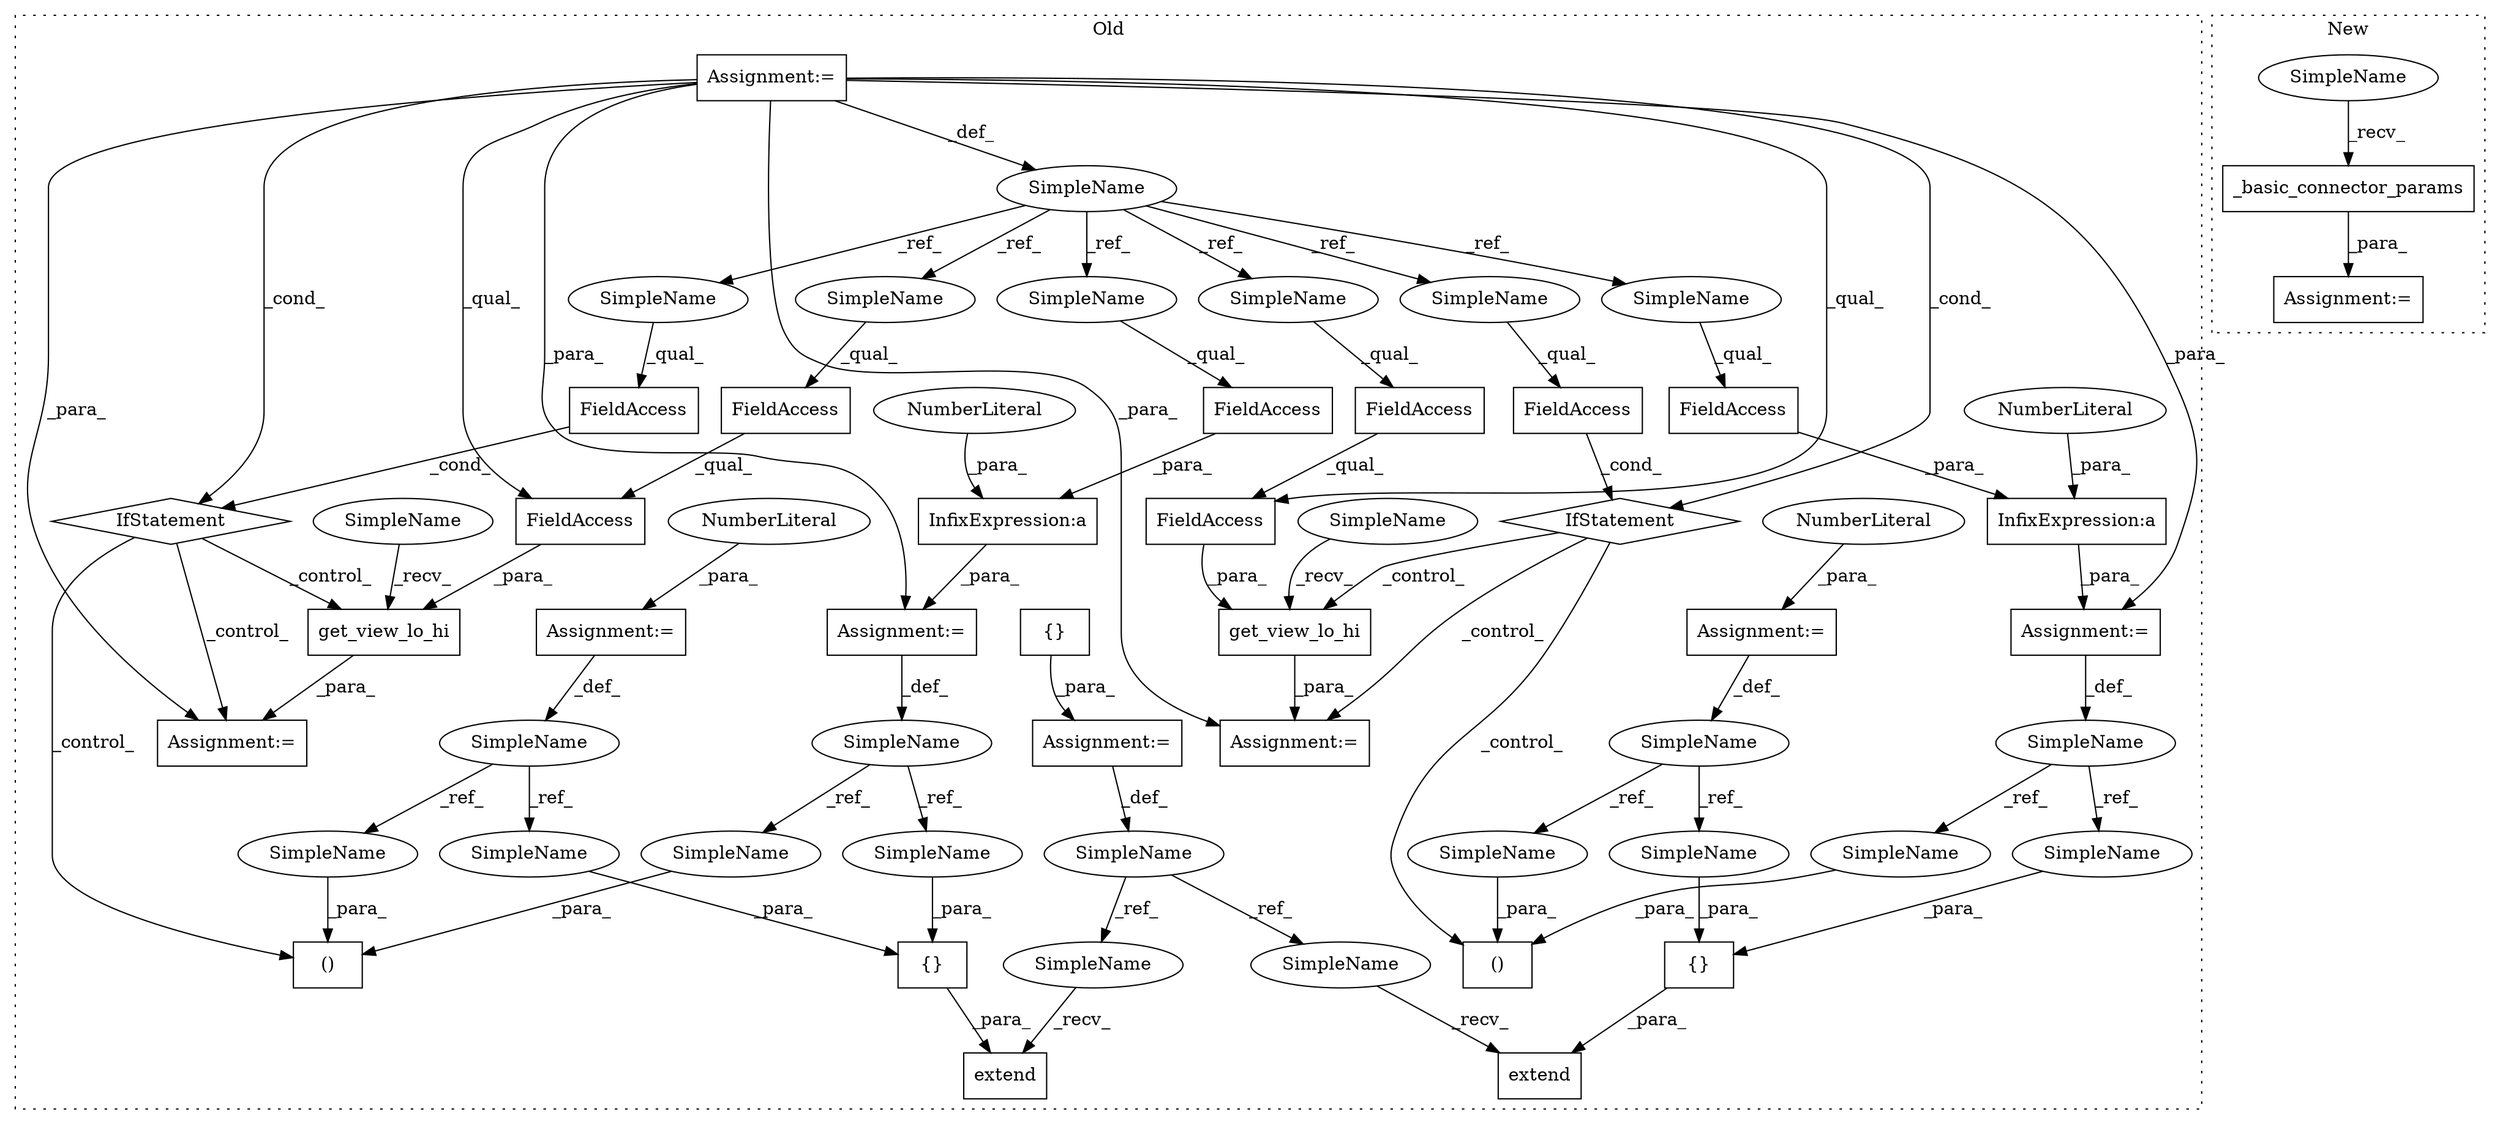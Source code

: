 digraph G {
subgraph cluster0 {
1 [label="extend" a="32" s="7019,7062" l="7,1" shape="box"];
3 [label="InfixExpression:a" a="27" s="6843" l="3" shape="box"];
4 [label="()" a="106" s="6903" l="37" shape="box"];
5 [label="{}" a="4" s="7035,7061" l="1,1" shape="box"];
6 [label="NumberLiteral" a="34" s="6846" l="1" shape="ellipse"];
7 [label="{}" a="4" s="6496" l="2" shape="box"];
8 [label="extend" a="32" s="6734,6775" l="7,1" shape="box"];
9 [label="InfixExpression:a" a="27" s="6562" l="3" shape="box"];
10 [label="()" a="106" s="6621" l="35" shape="box"];
11 [label="NumberLiteral" a="34" s="6565" l="1" shape="ellipse"];
12 [label="{}" a="4" s="6750,6774" l="1,1" shape="box"];
13 [label="FieldAccess" a="22" s="6816" l="27" shape="box"];
14 [label="SimpleName" a="42" s="6462" l="12" shape="ellipse"];
15 [label="FieldAccess" a="22" s="6536" l="26" shape="box"];
16 [label="FieldAccess" a="22" s="6678" l="27" shape="box"];
17 [label="FieldAccess" a="22" s="6678" l="36" shape="box"];
18 [label="FieldAccess" a="22" s="6962" l="28" shape="box"];
19 [label="FieldAccess" a="22" s="6962" l="37" shape="box"];
20 [label="FieldAccess" a="22" s="6858" l="28" shape="box"];
21 [label="FieldAccess" a="22" s="6577" l="27" shape="box"];
22 [label="IfStatement" a="25" s="6573,6604" l="4,2" shape="diamond"];
23 [label="get_view_lo_hi" a="32" s="6947,6999" l="15,1" shape="box"];
24 [label="get_view_lo_hi" a="32" s="6663,6714" l="15,1" shape="box"];
25 [label="IfStatement" a="25" s="6854,6886" l="4,2" shape="diamond"];
26 [label="SimpleName" a="42" s="6480" l="6" shape="ellipse"];
27 [label="SimpleName" a="42" s="6523" l="11" shape="ellipse"];
28 [label="SimpleName" a="42" s="6802" l="12" shape="ellipse"];
29 [label="SimpleName" a="42" s="6782" l="12" shape="ellipse"];
30 [label="SimpleName" a="42" s="6504" l="11" shape="ellipse"];
32 [label="Assignment:=" a="7" s="6486" l="1" shape="box"];
33 [label="Assignment:=" a="7" s="6462" l="12" shape="box"];
34 [label="Assignment:=" a="7" s="6656" l="2" shape="box"];
35 [label="Assignment:=" a="7" s="6794" l="1" shape="box"];
36 [label="NumberLiteral" a="34" s="6795" l="1" shape="ellipse"];
37 [label="Assignment:=" a="7" s="6515" l="1" shape="box"];
38 [label="NumberLiteral" a="34" s="6516" l="1" shape="ellipse"];
39 [label="Assignment:=" a="7" s="6814" l="1" shape="box"];
40 [label="Assignment:=" a="7" s="6940" l="2" shape="box"];
41 [label="Assignment:=" a="7" s="6534" l="1" shape="box"];
42 [label="SimpleName" a="42" s="6763" l="11" shape="ellipse"];
43 [label="SimpleName" a="42" s="6645" l="11" shape="ellipse"];
44 [label="SimpleName" a="42" s="7036" l="12" shape="ellipse"];
45 [label="SimpleName" a="42" s="6903" l="12" shape="ellipse"];
46 [label="SimpleName" a="42" s="6751" l="11" shape="ellipse"];
47 [label="SimpleName" a="42" s="6621" l="11" shape="ellipse"];
48 [label="SimpleName" a="42" s="7049" l="12" shape="ellipse"];
49 [label="SimpleName" a="42" s="6928" l="12" shape="ellipse"];
50 [label="SimpleName" a="42" s="6942" l="4" shape="ellipse"];
51 [label="SimpleName" a="42" s="6658" l="4" shape="ellipse"];
52 [label="SimpleName" a="42" s="6727" l="6" shape="ellipse"];
53 [label="SimpleName" a="42" s="7012" l="6" shape="ellipse"];
55 [label="SimpleName" a="42" s="6962" l="12" shape="ellipse"];
56 [label="SimpleName" a="42" s="6678" l="12" shape="ellipse"];
57 [label="SimpleName" a="42" s="6816" l="12" shape="ellipse"];
58 [label="SimpleName" a="42" s="6536" l="12" shape="ellipse"];
59 [label="SimpleName" a="42" s="6577" l="12" shape="ellipse"];
60 [label="SimpleName" a="42" s="6858" l="12" shape="ellipse"];
label = "Old";
style="dotted";
}
subgraph cluster1 {
2 [label="_basic_connector_params" a="32" s="6382,6418" l="24,1" shape="box"];
31 [label="Assignment:=" a="7" s="6376" l="1" shape="box"];
54 [label="SimpleName" a="42" s="6377" l="4" shape="ellipse"];
label = "New";
style="dotted";
}
2 -> 31 [label="_para_"];
3 -> 39 [label="_para_"];
5 -> 1 [label="_para_"];
6 -> 3 [label="_para_"];
7 -> 32 [label="_para_"];
9 -> 41 [label="_para_"];
11 -> 9 [label="_para_"];
12 -> 8 [label="_para_"];
13 -> 3 [label="_para_"];
14 -> 58 [label="_ref_"];
14 -> 55 [label="_ref_"];
14 -> 56 [label="_ref_"];
14 -> 57 [label="_ref_"];
14 -> 59 [label="_ref_"];
14 -> 60 [label="_ref_"];
15 -> 9 [label="_para_"];
16 -> 17 [label="_qual_"];
17 -> 24 [label="_para_"];
18 -> 19 [label="_qual_"];
19 -> 23 [label="_para_"];
20 -> 25 [label="_cond_"];
21 -> 22 [label="_cond_"];
22 -> 10 [label="_control_"];
22 -> 24 [label="_control_"];
22 -> 34 [label="_control_"];
23 -> 40 [label="_para_"];
24 -> 34 [label="_para_"];
25 -> 23 [label="_control_"];
25 -> 40 [label="_control_"];
25 -> 4 [label="_control_"];
26 -> 53 [label="_ref_"];
26 -> 52 [label="_ref_"];
27 -> 43 [label="_ref_"];
27 -> 42 [label="_ref_"];
28 -> 48 [label="_ref_"];
28 -> 49 [label="_ref_"];
29 -> 45 [label="_ref_"];
29 -> 44 [label="_ref_"];
30 -> 46 [label="_ref_"];
30 -> 47 [label="_ref_"];
32 -> 26 [label="_def_"];
33 -> 41 [label="_para_"];
33 -> 19 [label="_qual_"];
33 -> 14 [label="_def_"];
33 -> 39 [label="_para_"];
33 -> 40 [label="_para_"];
33 -> 34 [label="_para_"];
33 -> 25 [label="_cond_"];
33 -> 17 [label="_qual_"];
33 -> 22 [label="_cond_"];
35 -> 29 [label="_def_"];
36 -> 35 [label="_para_"];
37 -> 30 [label="_def_"];
38 -> 37 [label="_para_"];
39 -> 28 [label="_def_"];
41 -> 27 [label="_def_"];
42 -> 12 [label="_para_"];
43 -> 10 [label="_para_"];
44 -> 5 [label="_para_"];
45 -> 4 [label="_para_"];
46 -> 12 [label="_para_"];
47 -> 10 [label="_para_"];
48 -> 5 [label="_para_"];
49 -> 4 [label="_para_"];
50 -> 23 [label="_recv_"];
51 -> 24 [label="_recv_"];
52 -> 8 [label="_recv_"];
53 -> 1 [label="_recv_"];
54 -> 2 [label="_recv_"];
55 -> 18 [label="_qual_"];
56 -> 16 [label="_qual_"];
57 -> 13 [label="_qual_"];
58 -> 15 [label="_qual_"];
59 -> 21 [label="_qual_"];
60 -> 20 [label="_qual_"];
}